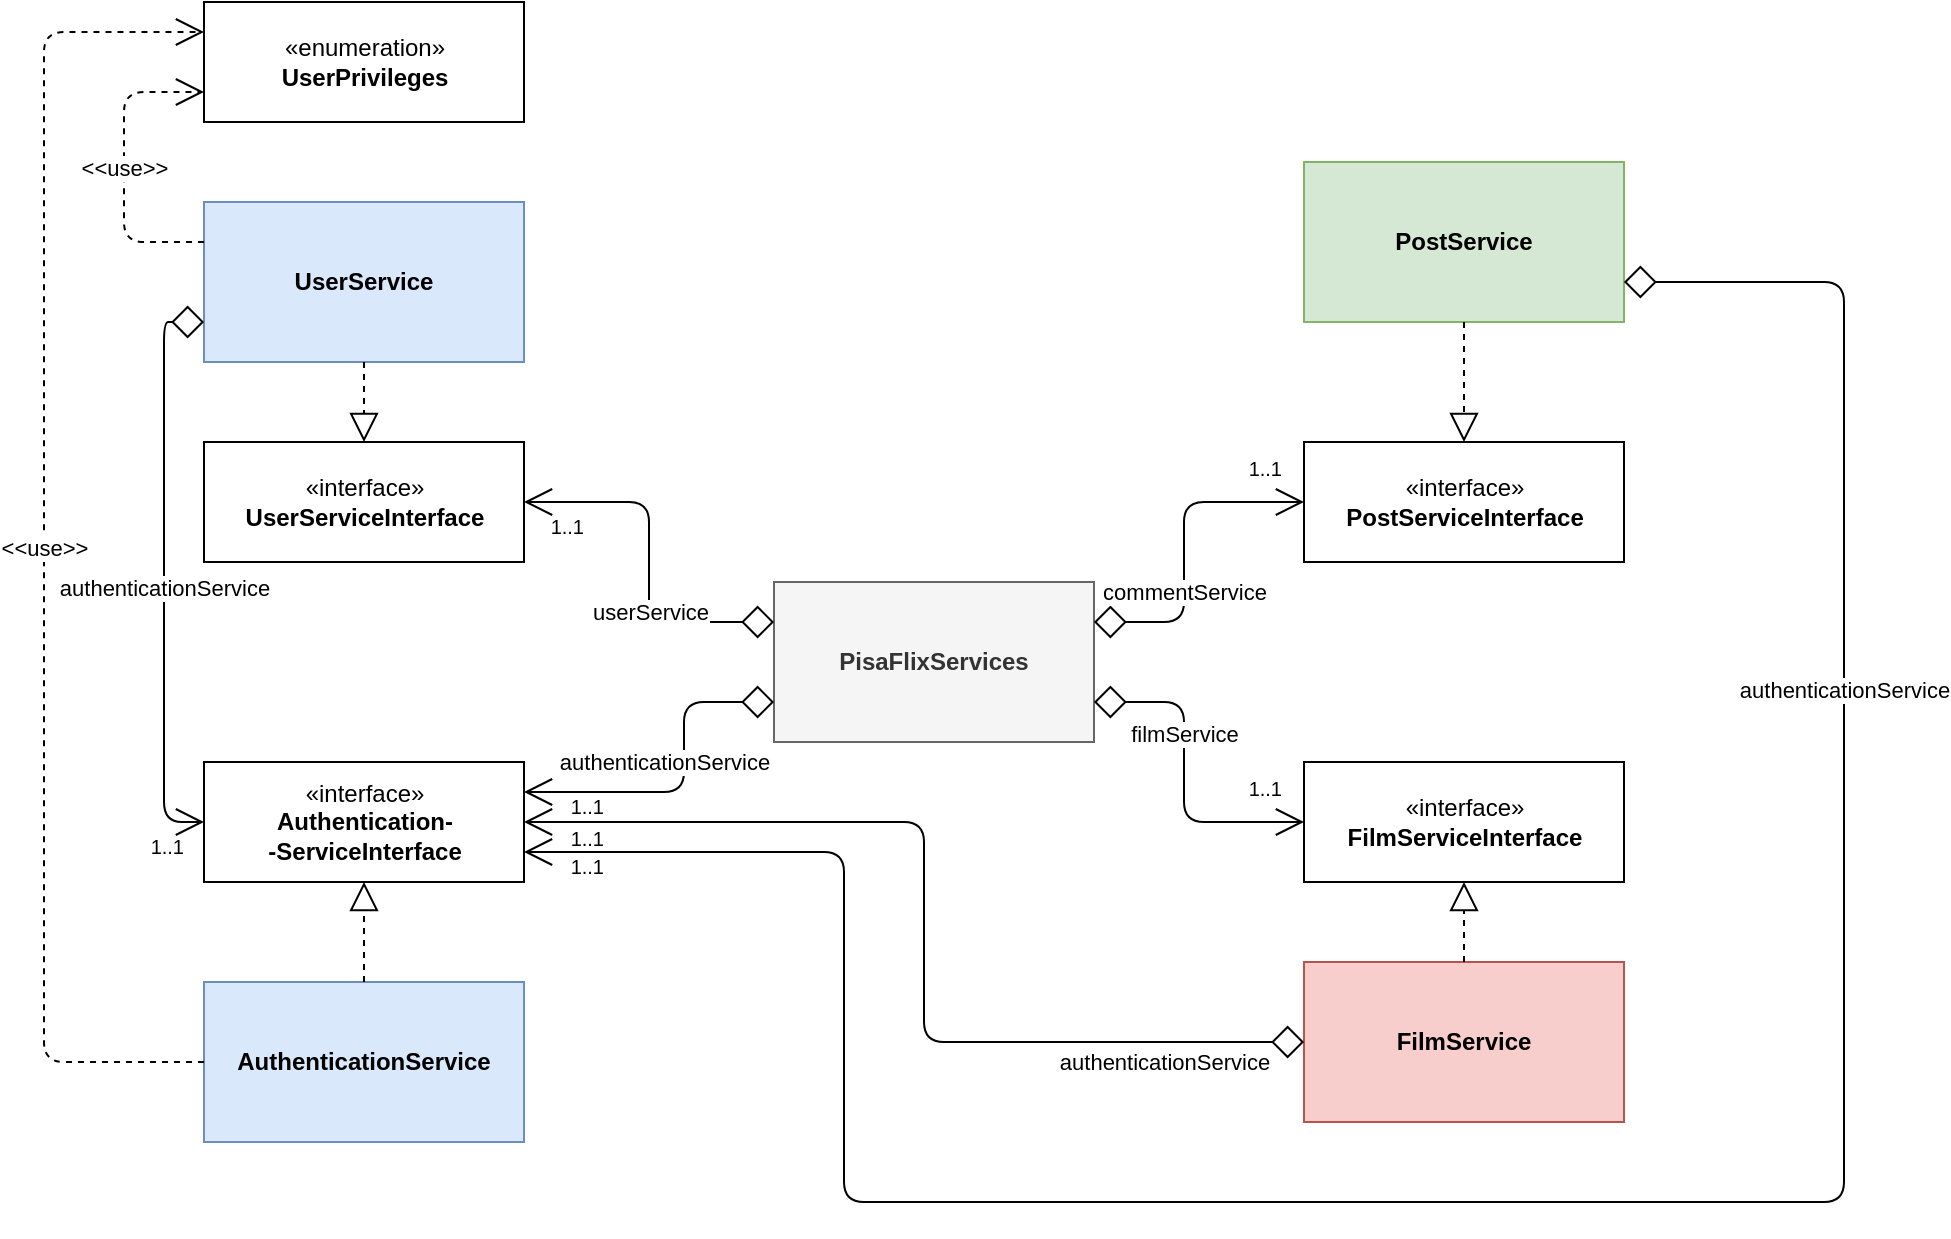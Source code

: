 <mxfile version="12.7.9"><diagram id="Bxf1iPgv2D-pFVaHU1Q9" name="Pagina-1"><mxGraphModel dx="923" dy="445" grid="1" gridSize="10" guides="1" tooltips="1" connect="1" arrows="1" fold="1" page="1" pageScale="1" pageWidth="1169" pageHeight="827" math="0" shadow="0"><root><mxCell id="0"/><mxCell id="1" parent="0"/><mxCell id="_HV-07A1a2tNtoVVZqGB-9" value="&lt;p style=&quot;margin: 0px ; margin-top: 4px ; text-align: center&quot;&gt;&lt;b&gt;&lt;br&gt;&lt;br&gt;AuthenticationService&lt;/b&gt;&lt;br&gt;&lt;/p&gt;" style="verticalAlign=top;align=left;overflow=fill;fontSize=12;fontFamily=Helvetica;html=1;fillColor=#dae8fc;strokeColor=#6c8ebf;" parent="1" vertex="1"><mxGeometry x="140" y="590" width="160" height="80" as="geometry"/></mxCell><mxCell id="_HV-07A1a2tNtoVVZqGB-11" value="&lt;p style=&quot;margin: 0px ; margin-top: 4px ; text-align: center&quot;&gt;&lt;b&gt;&lt;br&gt;&lt;br&gt;UserService&lt;/b&gt;&lt;br&gt;&lt;/p&gt;" style="verticalAlign=top;align=left;overflow=fill;fontSize=12;fontFamily=Helvetica;html=1;fillColor=#dae8fc;strokeColor=#6c8ebf;" parent="1" vertex="1"><mxGeometry x="140" y="200" width="160" height="80" as="geometry"/></mxCell><mxCell id="_HV-07A1a2tNtoVVZqGB-12" value="&lt;p style=&quot;margin: 0px ; margin-top: 4px ; text-align: center&quot;&gt;&lt;b&gt;&lt;br&gt;&lt;br&gt;FilmService&lt;/b&gt;&lt;br&gt;&lt;/p&gt;" style="verticalAlign=top;align=left;overflow=fill;fontSize=12;fontFamily=Helvetica;html=1;fillColor=#f8cecc;strokeColor=#b85450;" parent="1" vertex="1"><mxGeometry x="690" y="580" width="160" height="80" as="geometry"/></mxCell><mxCell id="_HV-07A1a2tNtoVVZqGB-14" value="&lt;p style=&quot;margin: 4px 0px 0px&quot;&gt;&lt;b&gt;&lt;br&gt;&lt;br&gt;PisaFlixServices&lt;/b&gt;&lt;br&gt;&lt;/p&gt;" style="verticalAlign=top;align=center;overflow=fill;fontSize=12;fontFamily=Helvetica;html=1;fillColor=#f5f5f5;strokeColor=#666666;fontColor=#333333;" parent="1" vertex="1"><mxGeometry x="425" y="390" width="160" height="80" as="geometry"/></mxCell><mxCell id="_HV-07A1a2tNtoVVZqGB-26" value="«interface»&lt;br&gt;&lt;b&gt;PostServiceInterface&lt;/b&gt;" style="html=1;" parent="1" vertex="1"><mxGeometry x="690" y="320" width="160" height="60" as="geometry"/></mxCell><mxCell id="_HV-07A1a2tNtoVVZqGB-29" value="&lt;p style=&quot;margin: 0px ; margin-top: 4px ; text-align: center&quot;&gt;&lt;b&gt;&lt;br&gt;&lt;br&gt;PostService&lt;/b&gt;&lt;br&gt;&lt;/p&gt;" style="verticalAlign=top;align=left;overflow=fill;fontSize=12;fontFamily=Helvetica;html=1;fillColor=#d5e8d4;strokeColor=#82b366;" parent="1" vertex="1"><mxGeometry x="690" y="180" width="160" height="80" as="geometry"/></mxCell><mxCell id="_HV-07A1a2tNtoVVZqGB-30" value="«enumeration»&lt;br&gt;&lt;b&gt;UserPrivileges&lt;/b&gt;" style="html=1;" parent="1" vertex="1"><mxGeometry x="140" y="100" width="160" height="60" as="geometry"/></mxCell><mxCell id="_HV-07A1a2tNtoVVZqGB-31" value="«interface»&lt;br&gt;&lt;b&gt;Authentication-&lt;br&gt;-ServiceInterface&lt;/b&gt;" style="html=1;" parent="1" vertex="1"><mxGeometry x="140" y="480" width="160" height="60" as="geometry"/></mxCell><mxCell id="_HV-07A1a2tNtoVVZqGB-32" value="«interface»&lt;br&gt;&lt;b&gt;FilmServiceInterface&lt;/b&gt;" style="html=1;" parent="1" vertex="1"><mxGeometry x="690" y="480" width="160" height="60" as="geometry"/></mxCell><mxCell id="_HV-07A1a2tNtoVVZqGB-35" value="«interface»&lt;br&gt;&lt;b&gt;UserServiceInterface&lt;/b&gt;" style="html=1;" parent="1" vertex="1"><mxGeometry x="140" y="320" width="160" height="60" as="geometry"/></mxCell><mxCell id="_HV-07A1a2tNtoVVZqGB-48" value="" style="endArrow=block;dashed=1;endFill=0;endSize=12;html=1;exitX=0.5;exitY=1;exitDx=0;exitDy=0;" parent="1" source="_HV-07A1a2tNtoVVZqGB-29" edge="1"><mxGeometry width="160" relative="1" as="geometry"><mxPoint x="770" y="260" as="sourcePoint"/><mxPoint x="770" y="320" as="targetPoint"/></mxGeometry></mxCell><mxCell id="_HV-07A1a2tNtoVVZqGB-52" value="commentService" style="endArrow=open;html=1;endSize=12;startArrow=diamond;startSize=14;startFill=0;edgeStyle=orthogonalEdgeStyle;exitX=1;exitY=0.25;exitDx=0;exitDy=0;entryX=0;entryY=0.5;entryDx=0;entryDy=0;" parent="1" source="_HV-07A1a2tNtoVVZqGB-14" target="_HV-07A1a2tNtoVVZqGB-26" edge="1"><mxGeometry x="-0.264" relative="1" as="geometry"><mxPoint x="429.857" y="439.714" as="sourcePoint"/><mxPoint x="269.857" y="579.714" as="targetPoint"/><Array as="points"><mxPoint x="630" y="410"/><mxPoint x="630" y="350"/></Array><mxPoint as="offset"/></mxGeometry></mxCell><mxCell id="_HV-07A1a2tNtoVVZqGB-53" value="" style="resizable=0;html=1;align=left;verticalAlign=top;labelBackgroundColor=#ffffff;fontSize=10;" parent="_HV-07A1a2tNtoVVZqGB-52" connectable="0" vertex="1"><mxGeometry x="-1" relative="1" as="geometry"/></mxCell><mxCell id="_HV-07A1a2tNtoVVZqGB-54" value="1..1" style="resizable=0;html=1;align=right;verticalAlign=top;labelBackgroundColor=#ffffff;fontSize=10;" parent="_HV-07A1a2tNtoVVZqGB-52" connectable="0" vertex="1"><mxGeometry x="1" relative="1" as="geometry"><mxPoint x="-10.5" y="-29.5" as="offset"/></mxGeometry></mxCell><mxCell id="_HV-07A1a2tNtoVVZqGB-55" value="filmService" style="endArrow=open;html=1;endSize=12;startArrow=diamond;startSize=14;startFill=0;edgeStyle=orthogonalEdgeStyle;exitX=1;exitY=0.75;exitDx=0;exitDy=0;entryX=0;entryY=0.5;entryDx=0;entryDy=0;" parent="1" source="_HV-07A1a2tNtoVVZqGB-14" target="_HV-07A1a2tNtoVVZqGB-32" edge="1"><mxGeometry x="-0.264" relative="1" as="geometry"><mxPoint x="510" y="480.167" as="sourcePoint"/><mxPoint x="510" y="580.167" as="targetPoint"/><Array as="points"><mxPoint x="630" y="450"/><mxPoint x="630" y="510"/></Array><mxPoint as="offset"/></mxGeometry></mxCell><mxCell id="_HV-07A1a2tNtoVVZqGB-56" value="" style="resizable=0;html=1;align=left;verticalAlign=top;labelBackgroundColor=#ffffff;fontSize=10;" parent="_HV-07A1a2tNtoVVZqGB-55" connectable="0" vertex="1"><mxGeometry x="-1" relative="1" as="geometry"/></mxCell><mxCell id="_HV-07A1a2tNtoVVZqGB-57" value="1..1" style="resizable=0;html=1;align=right;verticalAlign=top;labelBackgroundColor=#ffffff;fontSize=10;" parent="_HV-07A1a2tNtoVVZqGB-55" connectable="0" vertex="1"><mxGeometry x="1" relative="1" as="geometry"><mxPoint x="-10.5" y="-29.5" as="offset"/></mxGeometry></mxCell><mxCell id="_HV-07A1a2tNtoVVZqGB-58" value="" style="endArrow=block;dashed=1;endFill=0;endSize=12;html=1;entryX=0.5;entryY=1;entryDx=0;entryDy=0;exitX=0.5;exitY=0;exitDx=0;exitDy=0;" parent="1" source="_HV-07A1a2tNtoVVZqGB-12" target="_HV-07A1a2tNtoVVZqGB-32" edge="1"><mxGeometry width="160" relative="1" as="geometry"><mxPoint x="510" y="680.0" as="sourcePoint"/><mxPoint x="510" y="640.0" as="targetPoint"/></mxGeometry></mxCell><mxCell id="_HV-07A1a2tNtoVVZqGB-59" value="" style="endArrow=block;dashed=1;endFill=0;endSize=12;html=1;exitX=0.5;exitY=0;exitDx=0;exitDy=0;entryX=0.5;entryY=1;entryDx=0;entryDy=0;" parent="1" source="_HV-07A1a2tNtoVVZqGB-9" target="_HV-07A1a2tNtoVVZqGB-31" edge="1"><mxGeometry width="160" relative="1" as="geometry"><mxPoint y="1120.0" as="sourcePoint"/><mxPoint x="220" y="530" as="targetPoint"/></mxGeometry></mxCell><mxCell id="_HV-07A1a2tNtoVVZqGB-60" value="" style="endArrow=block;dashed=1;endFill=0;endSize=12;html=1;entryX=0.5;entryY=0;entryDx=0;entryDy=0;exitX=0.5;exitY=1;exitDx=0;exitDy=0;" parent="1" source="_HV-07A1a2tNtoVVZqGB-11" target="_HV-07A1a2tNtoVVZqGB-35" edge="1"><mxGeometry width="160" relative="1" as="geometry"><mxPoint x="470" y="300" as="sourcePoint"/><mxPoint x="470" y="340" as="targetPoint"/></mxGeometry></mxCell><mxCell id="_HV-07A1a2tNtoVVZqGB-66" value="userService" style="endArrow=open;html=1;endSize=12;startArrow=diamond;startSize=14;startFill=0;edgeStyle=orthogonalEdgeStyle;exitX=0;exitY=0.25;exitDx=0;exitDy=0;entryX=1;entryY=0.5;entryDx=0;entryDy=0;" parent="1" source="_HV-07A1a2tNtoVVZqGB-14" target="_HV-07A1a2tNtoVVZqGB-35" edge="1"><mxGeometry x="-0.264" relative="1" as="geometry"><mxPoint x="250" y="450" as="sourcePoint"/><mxPoint x="300" y="430" as="targetPoint"/><mxPoint as="offset"/></mxGeometry></mxCell><mxCell id="_HV-07A1a2tNtoVVZqGB-67" value="" style="resizable=0;html=1;align=left;verticalAlign=top;labelBackgroundColor=#ffffff;fontSize=10;" parent="_HV-07A1a2tNtoVVZqGB-66" connectable="0" vertex="1"><mxGeometry x="-1" relative="1" as="geometry"/></mxCell><mxCell id="_HV-07A1a2tNtoVVZqGB-68" value="1..1" style="resizable=0;html=1;align=right;verticalAlign=top;labelBackgroundColor=#ffffff;fontSize=10;" parent="_HV-07A1a2tNtoVVZqGB-66" connectable="0" vertex="1"><mxGeometry x="1" relative="1" as="geometry"><mxPoint x="30" as="offset"/></mxGeometry></mxCell><mxCell id="_HV-07A1a2tNtoVVZqGB-69" value="authenticationService" style="endArrow=open;html=1;endSize=12;startArrow=diamond;startSize=14;startFill=0;edgeStyle=orthogonalEdgeStyle;entryX=1;entryY=0.25;entryDx=0;entryDy=0;exitX=0;exitY=0.75;exitDx=0;exitDy=0;" parent="1" source="_HV-07A1a2tNtoVVZqGB-14" target="_HV-07A1a2tNtoVVZqGB-31" edge="1"><mxGeometry x="0.177" y="-15" relative="1" as="geometry"><mxPoint x="370" y="550" as="sourcePoint"/><mxPoint x="510" y="300" as="targetPoint"/><Array as="points"><mxPoint x="380" y="450"/><mxPoint x="380" y="495"/></Array><mxPoint as="offset"/></mxGeometry></mxCell><mxCell id="_HV-07A1a2tNtoVVZqGB-70" value="" style="resizable=0;html=1;align=left;verticalAlign=top;labelBackgroundColor=#ffffff;fontSize=10;" parent="_HV-07A1a2tNtoVVZqGB-69" connectable="0" vertex="1"><mxGeometry x="-1" relative="1" as="geometry"/></mxCell><mxCell id="_HV-07A1a2tNtoVVZqGB-71" value="1..1" style="resizable=0;html=1;align=right;verticalAlign=top;labelBackgroundColor=#ffffff;fontSize=10;" parent="_HV-07A1a2tNtoVVZqGB-69" connectable="0" vertex="1"><mxGeometry x="1" relative="1" as="geometry"><mxPoint x="40" y="-5" as="offset"/></mxGeometry></mxCell><mxCell id="_HV-07A1a2tNtoVVZqGB-72" value="&amp;lt;&amp;lt;use&amp;gt;&amp;gt;" style="endArrow=open;endSize=12;dashed=1;html=1;exitX=0;exitY=0.25;exitDx=0;exitDy=0;entryX=0;entryY=0.75;entryDx=0;entryDy=0;" parent="1" source="_HV-07A1a2tNtoVVZqGB-11" target="_HV-07A1a2tNtoVVZqGB-30" edge="1"><mxGeometry width="160" relative="1" as="geometry"><mxPoint x="-40" y="20" as="sourcePoint"/><mxPoint x="90" y="160" as="targetPoint"/><Array as="points"><mxPoint x="100" y="220"/><mxPoint x="100" y="145"/></Array></mxGeometry></mxCell><mxCell id="Enz0W0J7T-93WjIaRh04-9" value="authenticationService" style="endArrow=open;html=1;endSize=12;startArrow=diamond;startSize=14;startFill=0;edgeStyle=orthogonalEdgeStyle;exitX=0;exitY=0.5;exitDx=0;exitDy=0;entryX=1;entryY=0.5;entryDx=0;entryDy=0;" parent="1" source="_HV-07A1a2tNtoVVZqGB-12" target="_HV-07A1a2tNtoVVZqGB-31" edge="1"><mxGeometry x="-0.72" y="10" relative="1" as="geometry"><mxPoint x="269.765" y="759.706" as="sourcePoint"/><mxPoint x="829.765" y="255" as="targetPoint"/><Array as="points"><mxPoint x="500" y="620"/><mxPoint x="500" y="510"/></Array><mxPoint as="offset"/></mxGeometry></mxCell><mxCell id="Enz0W0J7T-93WjIaRh04-11" value="1..1" style="resizable=0;html=1;align=right;verticalAlign=top;labelBackgroundColor=#ffffff;fontSize=10;" parent="Enz0W0J7T-93WjIaRh04-9" connectable="0" vertex="1"><mxGeometry x="1" relative="1" as="geometry"><mxPoint x="40" y="-4" as="offset"/></mxGeometry></mxCell><mxCell id="Enz0W0J7T-93WjIaRh04-10" value="" style="resizable=0;html=1;align=left;verticalAlign=top;labelBackgroundColor=#ffffff;fontSize=10;" parent="Enz0W0J7T-93WjIaRh04-9" connectable="0" vertex="1"><mxGeometry x="-1" relative="1" as="geometry"/></mxCell><mxCell id="Enz0W0J7T-93WjIaRh04-12" value="authenticationService" style="endArrow=open;html=1;endSize=12;startArrow=diamond;startSize=14;startFill=0;edgeStyle=orthogonalEdgeStyle;exitX=1;exitY=0.75;exitDx=0;exitDy=0;entryX=1;entryY=0.75;entryDx=0;entryDy=0;" parent="1" source="_HV-07A1a2tNtoVVZqGB-29" target="_HV-07A1a2tNtoVVZqGB-31" edge="1"><mxGeometry x="-0.553" relative="1" as="geometry"><mxPoint x="749.571" y="760.286" as="sourcePoint"/><mxPoint x="330" y="600" as="targetPoint"/><Array as="points"><mxPoint x="960" y="240"/><mxPoint x="960" y="700"/><mxPoint x="460" y="700"/><mxPoint x="460" y="525"/></Array><mxPoint as="offset"/></mxGeometry></mxCell><mxCell id="Enz0W0J7T-93WjIaRh04-13" value="" style="resizable=0;html=1;align=left;verticalAlign=top;labelBackgroundColor=#ffffff;fontSize=10;" parent="Enz0W0J7T-93WjIaRh04-12" connectable="0" vertex="1"><mxGeometry x="-1" relative="1" as="geometry"/></mxCell><mxCell id="Enz0W0J7T-93WjIaRh04-14" value="1..1" style="resizable=0;html=1;align=right;verticalAlign=top;labelBackgroundColor=#ffffff;fontSize=10;" parent="Enz0W0J7T-93WjIaRh04-12" connectable="0" vertex="1"><mxGeometry x="1" relative="1" as="geometry"><mxPoint x="40" y="-5" as="offset"/></mxGeometry></mxCell><mxCell id="Enz0W0J7T-93WjIaRh04-17" value="authenticationService" style="endArrow=open;html=1;endSize=12;startArrow=diamond;startSize=14;startFill=0;edgeStyle=orthogonalEdgeStyle;exitX=0;exitY=0.75;exitDx=0;exitDy=0;entryX=0;entryY=0.5;entryDx=0;entryDy=0;" parent="1" source="_HV-07A1a2tNtoVVZqGB-11" target="_HV-07A1a2tNtoVVZqGB-31" edge="1"><mxGeometry x="0.051" relative="1" as="geometry"><mxPoint x="589.714" y="420.286" as="sourcePoint"/><mxPoint x="749.714" y="300.286" as="targetPoint"/><Array as="points"><mxPoint x="120" y="260"/><mxPoint x="120" y="510"/></Array><mxPoint as="offset"/></mxGeometry></mxCell><mxCell id="Enz0W0J7T-93WjIaRh04-18" value="" style="resizable=0;html=1;align=left;verticalAlign=top;labelBackgroundColor=#ffffff;fontSize=10;" parent="Enz0W0J7T-93WjIaRh04-17" connectable="0" vertex="1"><mxGeometry x="-1" relative="1" as="geometry"/></mxCell><mxCell id="Enz0W0J7T-93WjIaRh04-19" value="1..1" style="resizable=0;html=1;align=right;verticalAlign=top;labelBackgroundColor=#ffffff;fontSize=10;" parent="Enz0W0J7T-93WjIaRh04-17" connectable="0" vertex="1"><mxGeometry x="1" relative="1" as="geometry"><mxPoint x="-10" as="offset"/></mxGeometry></mxCell><mxCell id="Enz0W0J7T-93WjIaRh04-20" value="&amp;lt;&amp;lt;use&amp;gt;&amp;gt;" style="endArrow=open;endSize=12;dashed=1;html=1;exitX=0;exitY=0.5;exitDx=0;exitDy=0;entryX=0;entryY=0.25;entryDx=0;entryDy=0;" parent="1" source="_HV-07A1a2tNtoVVZqGB-9" target="_HV-07A1a2tNtoVVZqGB-30" edge="1"><mxGeometry width="160" relative="1" as="geometry"><mxPoint x="430" y="160" as="sourcePoint"/><mxPoint x="430" y="50" as="targetPoint"/><Array as="points"><mxPoint x="60" y="630"/><mxPoint x="60" y="115"/></Array></mxGeometry></mxCell></root></mxGraphModel></diagram></mxfile>